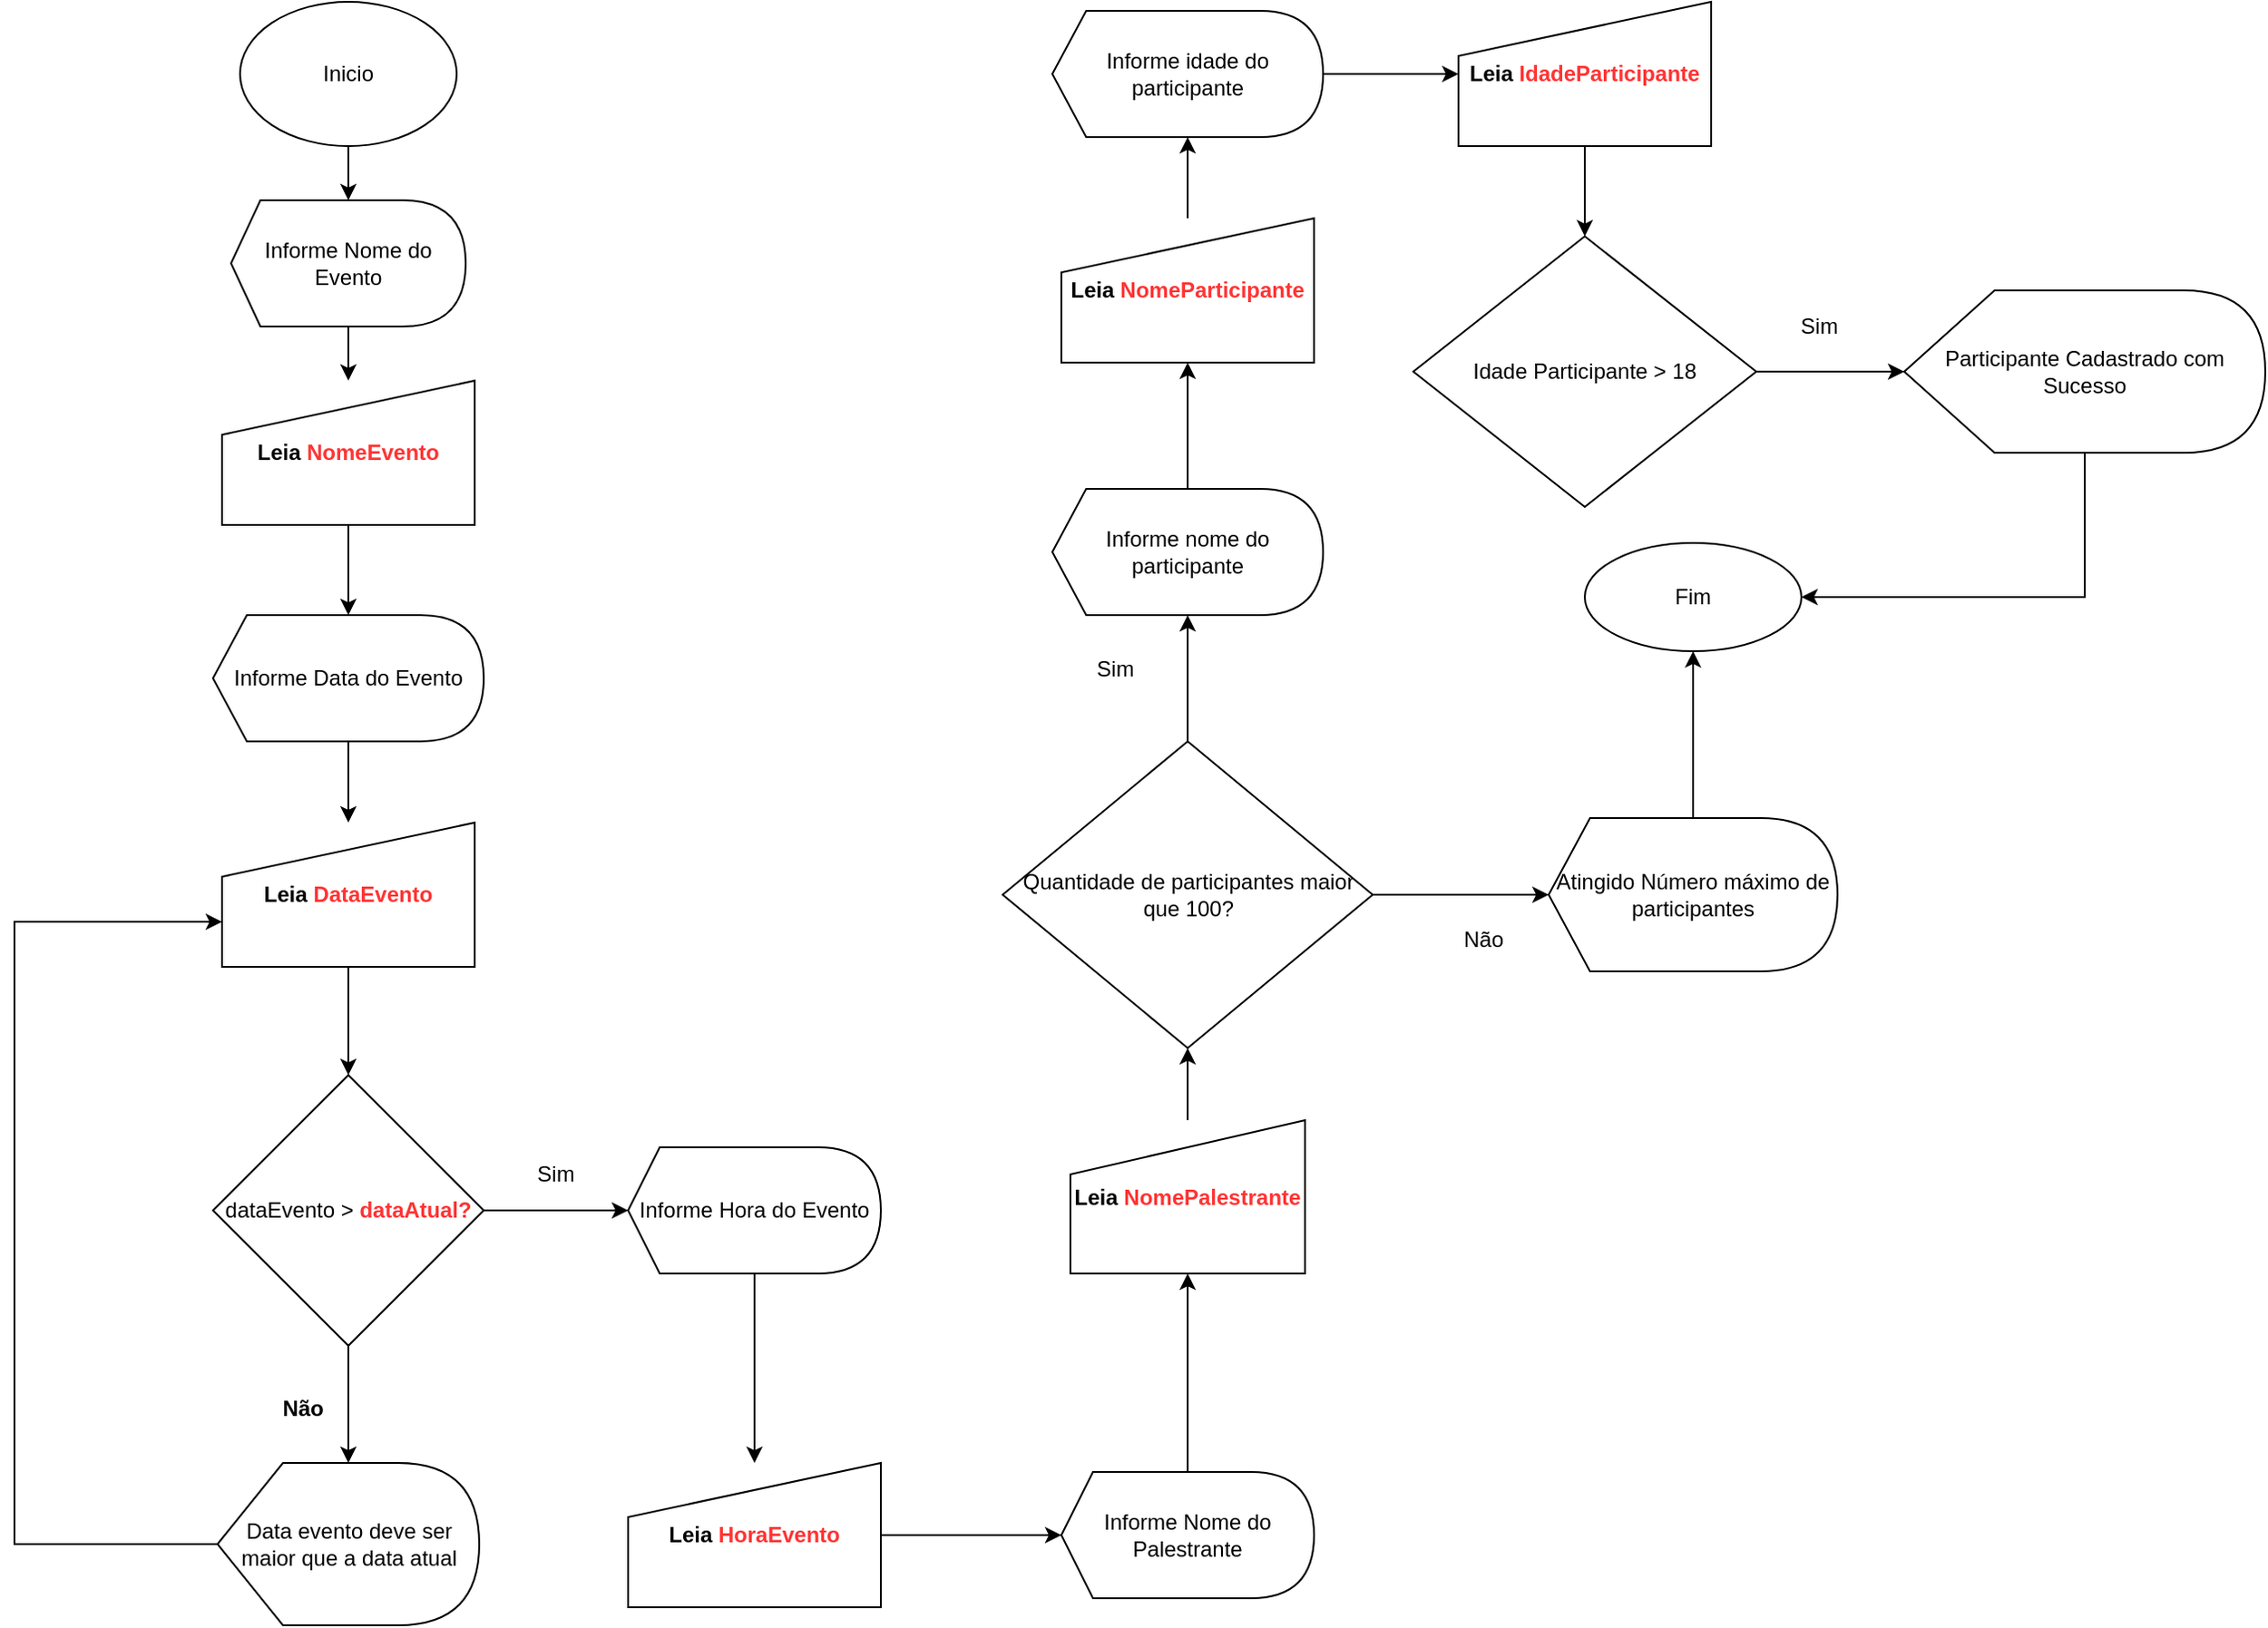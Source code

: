 <mxfile version="15.0.6" type="github"><diagram id="bSZqqjVgLyKwptSJAHmn" name="Page-1"><mxGraphModel dx="2606" dy="2193" grid="1" gridSize="10" guides="1" tooltips="1" connect="1" arrows="1" fold="1" page="1" pageScale="1" pageWidth="827" pageHeight="1169" math="0" shadow="0"><root><mxCell id="0"/><mxCell id="1" parent="0"/><mxCell id="rXBVtdZy65Wjmij1ArAY-5" value="" style="edgeStyle=orthogonalEdgeStyle;rounded=0;orthogonalLoop=1;jettySize=auto;html=1;" edge="1" parent="1" source="rXBVtdZy65Wjmij1ArAY-1" target="rXBVtdZy65Wjmij1ArAY-4"><mxGeometry relative="1" as="geometry"/></mxCell><mxCell id="rXBVtdZy65Wjmij1ArAY-1" value="Inicio" style="ellipse;whiteSpace=wrap;html=1;" vertex="1" parent="1"><mxGeometry x="-295" y="-10" width="120" height="80" as="geometry"/></mxCell><mxCell id="rXBVtdZy65Wjmij1ArAY-10" value="" style="edgeStyle=orthogonalEdgeStyle;rounded=0;orthogonalLoop=1;jettySize=auto;html=1;" edge="1" parent="1" source="rXBVtdZy65Wjmij1ArAY-4" target="rXBVtdZy65Wjmij1ArAY-6"><mxGeometry relative="1" as="geometry"/></mxCell><mxCell id="rXBVtdZy65Wjmij1ArAY-4" value="Informe Nome do Evento" style="shape=display;whiteSpace=wrap;html=1;size=0.125;" vertex="1" parent="1"><mxGeometry x="-300" y="100" width="130" height="70" as="geometry"/></mxCell><mxCell id="rXBVtdZy65Wjmij1ArAY-14" value="" style="edgeStyle=orthogonalEdgeStyle;rounded=0;orthogonalLoop=1;jettySize=auto;html=1;" edge="1" parent="1" source="rXBVtdZy65Wjmij1ArAY-6" target="rXBVtdZy65Wjmij1ArAY-13"><mxGeometry relative="1" as="geometry"/></mxCell><mxCell id="rXBVtdZy65Wjmij1ArAY-6" value="&lt;b&gt;Leia&amp;nbsp;&lt;font color=&quot;#ff3333&quot;&gt;NomeEvento&lt;/font&gt;&lt;/b&gt;" style="shape=manualInput;whiteSpace=wrap;html=1;" vertex="1" parent="1"><mxGeometry x="-305" y="200" width="140" height="80" as="geometry"/></mxCell><mxCell id="rXBVtdZy65Wjmij1ArAY-54" value="" style="edgeStyle=orthogonalEdgeStyle;rounded=0;orthogonalLoop=1;jettySize=auto;html=1;" edge="1" parent="1" source="rXBVtdZy65Wjmij1ArAY-13" target="rXBVtdZy65Wjmij1ArAY-15"><mxGeometry relative="1" as="geometry"/></mxCell><mxCell id="rXBVtdZy65Wjmij1ArAY-13" value="Informe Data do Evento" style="shape=display;whiteSpace=wrap;html=1;size=0.125;" vertex="1" parent="1"><mxGeometry x="-310" y="330" width="150" height="70" as="geometry"/></mxCell><mxCell id="rXBVtdZy65Wjmij1ArAY-20" value="" style="edgeStyle=orthogonalEdgeStyle;rounded=0;orthogonalLoop=1;jettySize=auto;html=1;" edge="1" parent="1" source="rXBVtdZy65Wjmij1ArAY-15" target="rXBVtdZy65Wjmij1ArAY-17"><mxGeometry relative="1" as="geometry"/></mxCell><mxCell id="rXBVtdZy65Wjmij1ArAY-15" value="&lt;b&gt;Leia &lt;font color=&quot;#ff3333&quot;&gt;DataEvento&lt;/font&gt;&lt;/b&gt;" style="shape=manualInput;whiteSpace=wrap;html=1;" vertex="1" parent="1"><mxGeometry x="-305" y="445" width="140" height="80" as="geometry"/></mxCell><mxCell id="rXBVtdZy65Wjmij1ArAY-23" value="" style="edgeStyle=orthogonalEdgeStyle;rounded=0;orthogonalLoop=1;jettySize=auto;html=1;" edge="1" parent="1" source="rXBVtdZy65Wjmij1ArAY-17" target="rXBVtdZy65Wjmij1ArAY-22"><mxGeometry relative="1" as="geometry"/></mxCell><mxCell id="rXBVtdZy65Wjmij1ArAY-29" value="" style="edgeStyle=orthogonalEdgeStyle;rounded=0;orthogonalLoop=1;jettySize=auto;html=1;" edge="1" parent="1" source="rXBVtdZy65Wjmij1ArAY-17" target="rXBVtdZy65Wjmij1ArAY-28"><mxGeometry relative="1" as="geometry"/></mxCell><mxCell id="rXBVtdZy65Wjmij1ArAY-17" value="dataEvento &amp;gt; &lt;font color=&quot;#ff3333&quot;&gt;&lt;b&gt;dataAtual?&lt;/b&gt;&lt;/font&gt;" style="rhombus;whiteSpace=wrap;html=1;" vertex="1" parent="1"><mxGeometry x="-310" y="585" width="150" height="150" as="geometry"/></mxCell><mxCell id="rXBVtdZy65Wjmij1ArAY-24" style="edgeStyle=orthogonalEdgeStyle;rounded=0;orthogonalLoop=1;jettySize=auto;html=1;" edge="1" parent="1" source="rXBVtdZy65Wjmij1ArAY-22" target="rXBVtdZy65Wjmij1ArAY-15"><mxGeometry relative="1" as="geometry"><mxPoint x="-420" y="480" as="targetPoint"/><Array as="points"><mxPoint x="-420" y="845"/><mxPoint x="-420" y="500"/></Array></mxGeometry></mxCell><mxCell id="rXBVtdZy65Wjmij1ArAY-22" value="Data evento deve ser maior que a data atual" style="shape=display;whiteSpace=wrap;html=1;" vertex="1" parent="1"><mxGeometry x="-307.5" y="800" width="145" height="90" as="geometry"/></mxCell><mxCell id="rXBVtdZy65Wjmij1ArAY-25" value="Não" style="text;html=1;strokeColor=none;fillColor=none;align=center;verticalAlign=middle;whiteSpace=wrap;rounded=0;fontStyle=1" vertex="1" parent="1"><mxGeometry x="-280" y="760" width="40" height="20" as="geometry"/></mxCell><mxCell id="rXBVtdZy65Wjmij1ArAY-26" value="Sim" style="text;html=1;strokeColor=none;fillColor=none;align=center;verticalAlign=middle;whiteSpace=wrap;rounded=0;" vertex="1" parent="1"><mxGeometry x="-140" y="630" width="40" height="20" as="geometry"/></mxCell><mxCell id="rXBVtdZy65Wjmij1ArAY-31" value="" style="edgeStyle=orthogonalEdgeStyle;rounded=0;orthogonalLoop=1;jettySize=auto;html=1;" edge="1" parent="1" source="rXBVtdZy65Wjmij1ArAY-28" target="rXBVtdZy65Wjmij1ArAY-30"><mxGeometry relative="1" as="geometry"/></mxCell><mxCell id="rXBVtdZy65Wjmij1ArAY-28" value="Informe Hora do Evento" style="shape=display;whiteSpace=wrap;html=1;size=0.125;" vertex="1" parent="1"><mxGeometry x="-80" y="625" width="140" height="70" as="geometry"/></mxCell><mxCell id="rXBVtdZy65Wjmij1ArAY-33" value="" style="edgeStyle=orthogonalEdgeStyle;rounded=0;orthogonalLoop=1;jettySize=auto;html=1;" edge="1" parent="1" source="rXBVtdZy65Wjmij1ArAY-30" target="rXBVtdZy65Wjmij1ArAY-32"><mxGeometry relative="1" as="geometry"/></mxCell><mxCell id="rXBVtdZy65Wjmij1ArAY-30" value="&lt;b&gt;Leia &lt;font color=&quot;#ff3333&quot;&gt;HoraEvento&lt;/font&gt;&lt;/b&gt;" style="shape=manualInput;whiteSpace=wrap;html=1;" vertex="1" parent="1"><mxGeometry x="-80" y="800" width="140" height="80" as="geometry"/></mxCell><mxCell id="rXBVtdZy65Wjmij1ArAY-38" value="" style="edgeStyle=orthogonalEdgeStyle;rounded=0;orthogonalLoop=1;jettySize=auto;html=1;" edge="1" parent="1" source="rXBVtdZy65Wjmij1ArAY-32" target="rXBVtdZy65Wjmij1ArAY-37"><mxGeometry relative="1" as="geometry"/></mxCell><mxCell id="rXBVtdZy65Wjmij1ArAY-32" value="Informe Nome do Palestrante" style="shape=display;whiteSpace=wrap;html=1;size=0.125;" vertex="1" parent="1"><mxGeometry x="160" y="805" width="140" height="70" as="geometry"/></mxCell><mxCell id="rXBVtdZy65Wjmij1ArAY-40" value="" style="edgeStyle=orthogonalEdgeStyle;rounded=0;orthogonalLoop=1;jettySize=auto;html=1;" edge="1" parent="1" source="rXBVtdZy65Wjmij1ArAY-37" target="rXBVtdZy65Wjmij1ArAY-39"><mxGeometry relative="1" as="geometry"/></mxCell><mxCell id="rXBVtdZy65Wjmij1ArAY-37" value="&lt;b&gt;Leia &lt;font color=&quot;#ff3333&quot;&gt;NomePalestrante&lt;/font&gt;&lt;/b&gt;" style="shape=manualInput;whiteSpace=wrap;html=1;" vertex="1" parent="1"><mxGeometry x="165" y="610" width="130" height="85" as="geometry"/></mxCell><mxCell id="rXBVtdZy65Wjmij1ArAY-49" value="" style="edgeStyle=orthogonalEdgeStyle;rounded=0;orthogonalLoop=1;jettySize=auto;html=1;" edge="1" parent="1" source="rXBVtdZy65Wjmij1ArAY-39" target="rXBVtdZy65Wjmij1ArAY-48"><mxGeometry relative="1" as="geometry"/></mxCell><mxCell id="rXBVtdZy65Wjmij1ArAY-67" value="" style="edgeStyle=orthogonalEdgeStyle;rounded=0;orthogonalLoop=1;jettySize=auto;html=1;" edge="1" parent="1" source="rXBVtdZy65Wjmij1ArAY-39" target="rXBVtdZy65Wjmij1ArAY-66"><mxGeometry relative="1" as="geometry"/></mxCell><mxCell id="rXBVtdZy65Wjmij1ArAY-39" value="Quantidade de participantes maior que 100?" style="rhombus;whiteSpace=wrap;html=1;" vertex="1" parent="1"><mxGeometry x="127.5" y="400" width="205" height="170" as="geometry"/></mxCell><mxCell id="rXBVtdZy65Wjmij1ArAY-41" value="Sim" style="text;html=1;strokeColor=none;fillColor=none;align=center;verticalAlign=middle;whiteSpace=wrap;rounded=0;" vertex="1" parent="1"><mxGeometry x="170" y="350" width="40" height="20" as="geometry"/></mxCell><mxCell id="rXBVtdZy65Wjmij1ArAY-43" value="Não" style="text;html=1;strokeColor=none;fillColor=none;align=center;verticalAlign=middle;whiteSpace=wrap;rounded=0;" vertex="1" parent="1"><mxGeometry x="374" y="500" width="40" height="20" as="geometry"/></mxCell><mxCell id="rXBVtdZy65Wjmij1ArAY-51" value="" style="edgeStyle=orthogonalEdgeStyle;rounded=0;orthogonalLoop=1;jettySize=auto;html=1;" edge="1" parent="1" source="rXBVtdZy65Wjmij1ArAY-48" target="rXBVtdZy65Wjmij1ArAY-50"><mxGeometry relative="1" as="geometry"/></mxCell><mxCell id="rXBVtdZy65Wjmij1ArAY-48" value="Informe nome do participante" style="shape=display;whiteSpace=wrap;html=1;size=0.125;" vertex="1" parent="1"><mxGeometry x="155" y="260" width="150" height="70" as="geometry"/></mxCell><mxCell id="rXBVtdZy65Wjmij1ArAY-53" value="" style="edgeStyle=orthogonalEdgeStyle;rounded=0;orthogonalLoop=1;jettySize=auto;html=1;" edge="1" parent="1" source="rXBVtdZy65Wjmij1ArAY-50" target="rXBVtdZy65Wjmij1ArAY-52"><mxGeometry relative="1" as="geometry"/></mxCell><mxCell id="rXBVtdZy65Wjmij1ArAY-50" value="&lt;b&gt;Leia&amp;nbsp;&lt;font color=&quot;#ff3333&quot;&gt;NomeParticipante&lt;/font&gt;&lt;/b&gt;" style="shape=manualInput;whiteSpace=wrap;html=1;" vertex="1" parent="1"><mxGeometry x="160" y="110" width="140" height="80" as="geometry"/></mxCell><mxCell id="rXBVtdZy65Wjmij1ArAY-56" value="" style="edgeStyle=orthogonalEdgeStyle;rounded=0;orthogonalLoop=1;jettySize=auto;html=1;" edge="1" parent="1" source="rXBVtdZy65Wjmij1ArAY-52" target="rXBVtdZy65Wjmij1ArAY-55"><mxGeometry relative="1" as="geometry"/></mxCell><mxCell id="rXBVtdZy65Wjmij1ArAY-52" value="Informe idade do participante" style="shape=display;whiteSpace=wrap;html=1;size=0.125;" vertex="1" parent="1"><mxGeometry x="155" y="-5" width="150" height="70" as="geometry"/></mxCell><mxCell id="rXBVtdZy65Wjmij1ArAY-61" value="" style="edgeStyle=orthogonalEdgeStyle;rounded=0;orthogonalLoop=1;jettySize=auto;html=1;" edge="1" parent="1" source="rXBVtdZy65Wjmij1ArAY-55" target="rXBVtdZy65Wjmij1ArAY-57"><mxGeometry relative="1" as="geometry"/></mxCell><mxCell id="rXBVtdZy65Wjmij1ArAY-55" value="&lt;b&gt;Leia &lt;font color=&quot;#ff3333&quot;&gt;IdadeParticipante&lt;/font&gt;&lt;/b&gt;" style="shape=manualInput;whiteSpace=wrap;html=1;" vertex="1" parent="1"><mxGeometry x="380" y="-10" width="140" height="80" as="geometry"/></mxCell><mxCell id="rXBVtdZy65Wjmij1ArAY-64" value="" style="edgeStyle=orthogonalEdgeStyle;rounded=0;orthogonalLoop=1;jettySize=auto;html=1;" edge="1" parent="1" source="rXBVtdZy65Wjmij1ArAY-57" target="rXBVtdZy65Wjmij1ArAY-63"><mxGeometry relative="1" as="geometry"/></mxCell><mxCell id="rXBVtdZy65Wjmij1ArAY-57" value="Idade Participante &amp;gt; 18" style="rhombus;whiteSpace=wrap;html=1;" vertex="1" parent="1"><mxGeometry x="355" y="120" width="190" height="150" as="geometry"/></mxCell><mxCell id="rXBVtdZy65Wjmij1ArAY-62" value="Sim" style="text;html=1;strokeColor=none;fillColor=none;align=center;verticalAlign=middle;whiteSpace=wrap;rounded=0;" vertex="1" parent="1"><mxGeometry x="560" y="160" width="40" height="20" as="geometry"/></mxCell><mxCell id="rXBVtdZy65Wjmij1ArAY-70" style="edgeStyle=orthogonalEdgeStyle;rounded=0;orthogonalLoop=1;jettySize=auto;html=1;entryX=1;entryY=0.5;entryDx=0;entryDy=0;" edge="1" parent="1" source="rXBVtdZy65Wjmij1ArAY-63" target="rXBVtdZy65Wjmij1ArAY-68"><mxGeometry relative="1" as="geometry"><mxPoint x="727" y="350" as="targetPoint"/><Array as="points"><mxPoint x="727" y="320"/></Array></mxGeometry></mxCell><mxCell id="rXBVtdZy65Wjmij1ArAY-63" value="Participante Cadastrado com Sucesso" style="shape=display;whiteSpace=wrap;html=1;" vertex="1" parent="1"><mxGeometry x="627" y="150" width="200" height="90" as="geometry"/></mxCell><mxCell id="rXBVtdZy65Wjmij1ArAY-69" value="" style="edgeStyle=orthogonalEdgeStyle;rounded=0;orthogonalLoop=1;jettySize=auto;html=1;" edge="1" parent="1" source="rXBVtdZy65Wjmij1ArAY-66" target="rXBVtdZy65Wjmij1ArAY-68"><mxGeometry relative="1" as="geometry"/></mxCell><mxCell id="rXBVtdZy65Wjmij1ArAY-66" value="Atingido Número máximo de participantes" style="shape=display;whiteSpace=wrap;html=1;size=0.143;" vertex="1" parent="1"><mxGeometry x="430" y="442.5" width="160" height="85" as="geometry"/></mxCell><mxCell id="rXBVtdZy65Wjmij1ArAY-68" value="Fim" style="ellipse;whiteSpace=wrap;html=1;" vertex="1" parent="1"><mxGeometry x="450" y="290" width="120" height="60" as="geometry"/></mxCell></root></mxGraphModel></diagram></mxfile>